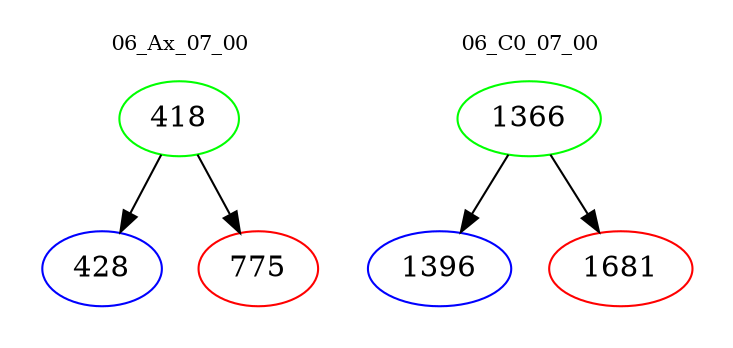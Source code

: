 digraph{
subgraph cluster_0 {
color = white
label = "06_Ax_07_00";
fontsize=10;
T0_418 [label="418", color="green"]
T0_418 -> T0_428 [color="black"]
T0_428 [label="428", color="blue"]
T0_418 -> T0_775 [color="black"]
T0_775 [label="775", color="red"]
}
subgraph cluster_1 {
color = white
label = "06_C0_07_00";
fontsize=10;
T1_1366 [label="1366", color="green"]
T1_1366 -> T1_1396 [color="black"]
T1_1396 [label="1396", color="blue"]
T1_1366 -> T1_1681 [color="black"]
T1_1681 [label="1681", color="red"]
}
}
